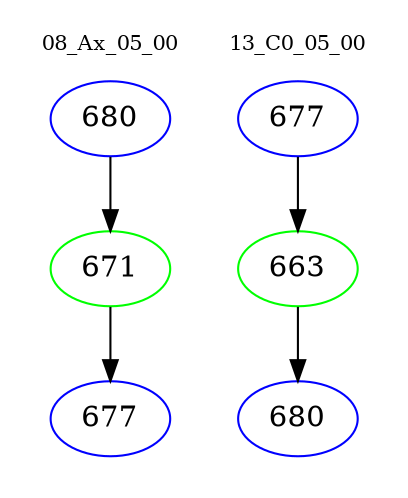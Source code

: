 digraph{
subgraph cluster_0 {
color = white
label = "08_Ax_05_00";
fontsize=10;
T0_680 [label="680", color="blue"]
T0_680 -> T0_671 [color="black"]
T0_671 [label="671", color="green"]
T0_671 -> T0_677 [color="black"]
T0_677 [label="677", color="blue"]
}
subgraph cluster_1 {
color = white
label = "13_C0_05_00";
fontsize=10;
T1_677 [label="677", color="blue"]
T1_677 -> T1_663 [color="black"]
T1_663 [label="663", color="green"]
T1_663 -> T1_680 [color="black"]
T1_680 [label="680", color="blue"]
}
}

